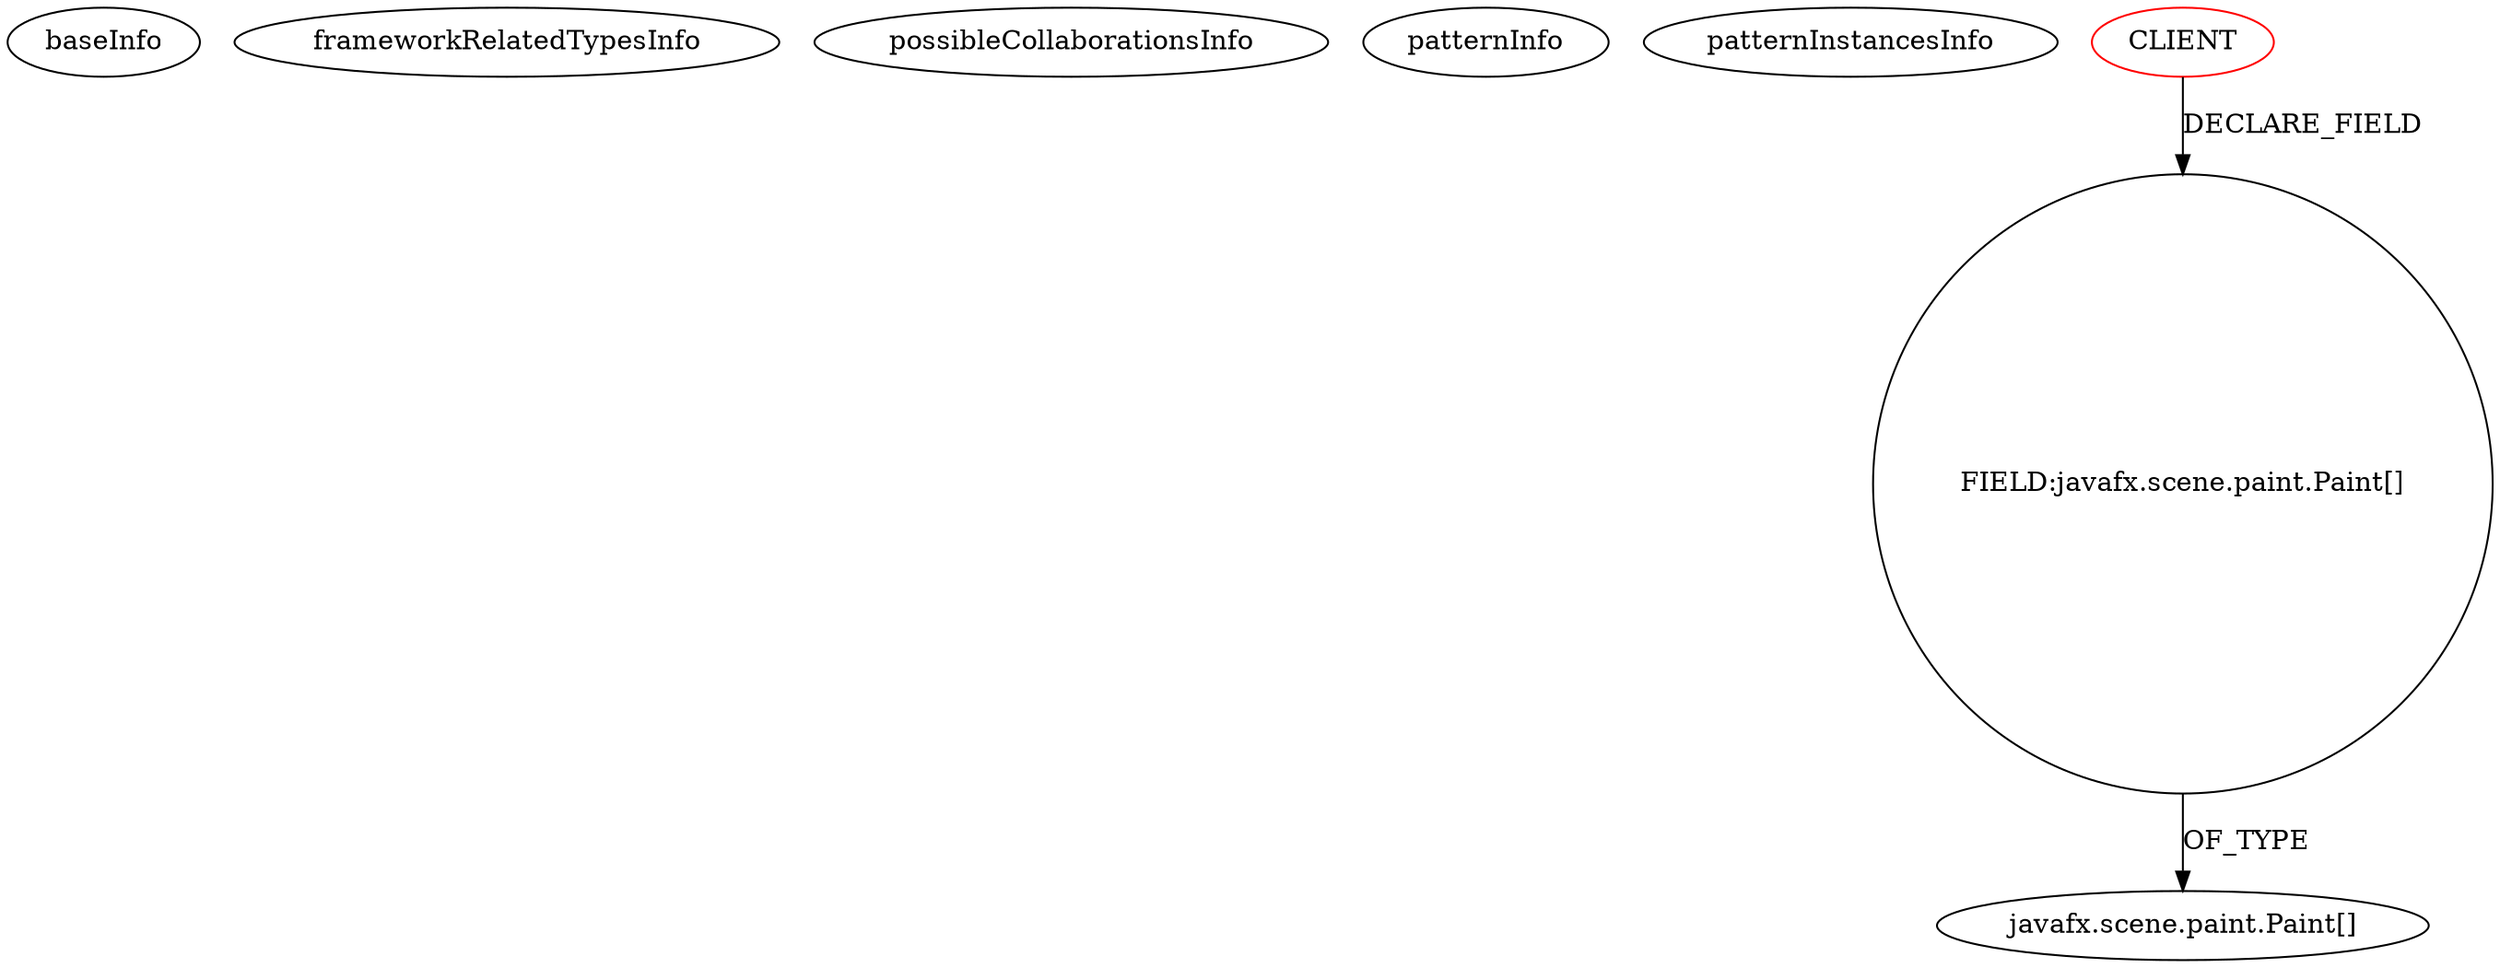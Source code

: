 digraph {
baseInfo[graphId=4582,category="pattern",isAnonymous=false,possibleRelation=false]
frameworkRelatedTypesInfo[]
possibleCollaborationsInfo[]
patternInfo[frequency=2.0,patternRootClient=0]
patternInstancesInfo[0="adrianjarvis-ryanswordgame~/adrianjarvis-ryanswordgame/ryanswordgame-master/src/wordgame/Fireworks.java~SanFranciscoFireworks~1707",1="VaibhavJain-JavaFx-2.0-Ludo~/VaibhavJain-JavaFx-2.0-Ludo/JavaFx-2.0-Ludo-master/src/org/vaib/LudoMain.java~LudoMain~1569"]
8[label="javafx.scene.paint.Paint[]",vertexType="FRAMEWORK_CLASS_TYPE",isFrameworkType=false]
7[label="FIELD:javafx.scene.paint.Paint[]",vertexType="FIELD_DECLARATION",isFrameworkType=false,shape=circle]
0[label="CLIENT",vertexType="ROOT_CLIENT_CLASS_DECLARATION",isFrameworkType=false,color=red]
7->8[label="OF_TYPE"]
0->7[label="DECLARE_FIELD"]
}
